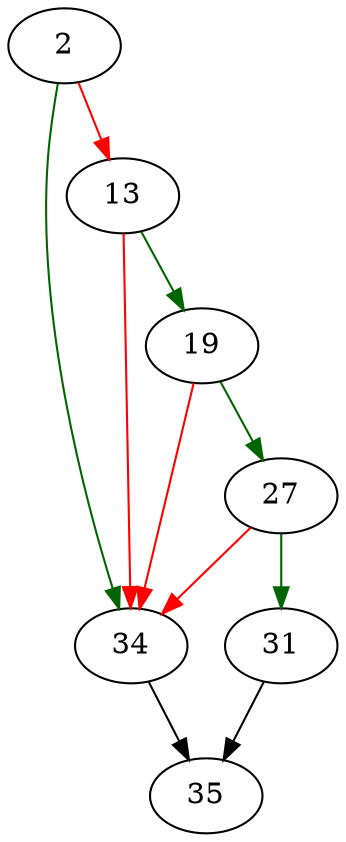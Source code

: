 strict digraph "sqlite3CheckObjectName" {
	// Node definitions.
	2 [entry=true];
	34;
	13;
	19;
	27;
	31;
	35;

	// Edge definitions.
	2 -> 34 [
		color=darkgreen
		cond=true
	];
	2 -> 13 [
		color=red
		cond=false
	];
	34 -> 35;
	13 -> 34 [
		color=red
		cond=false
	];
	13 -> 19 [
		color=darkgreen
		cond=true
	];
	19 -> 34 [
		color=red
		cond=false
	];
	19 -> 27 [
		color=darkgreen
		cond=true
	];
	27 -> 34 [
		color=red
		cond=false
	];
	27 -> 31 [
		color=darkgreen
		cond=true
	];
	31 -> 35;
}